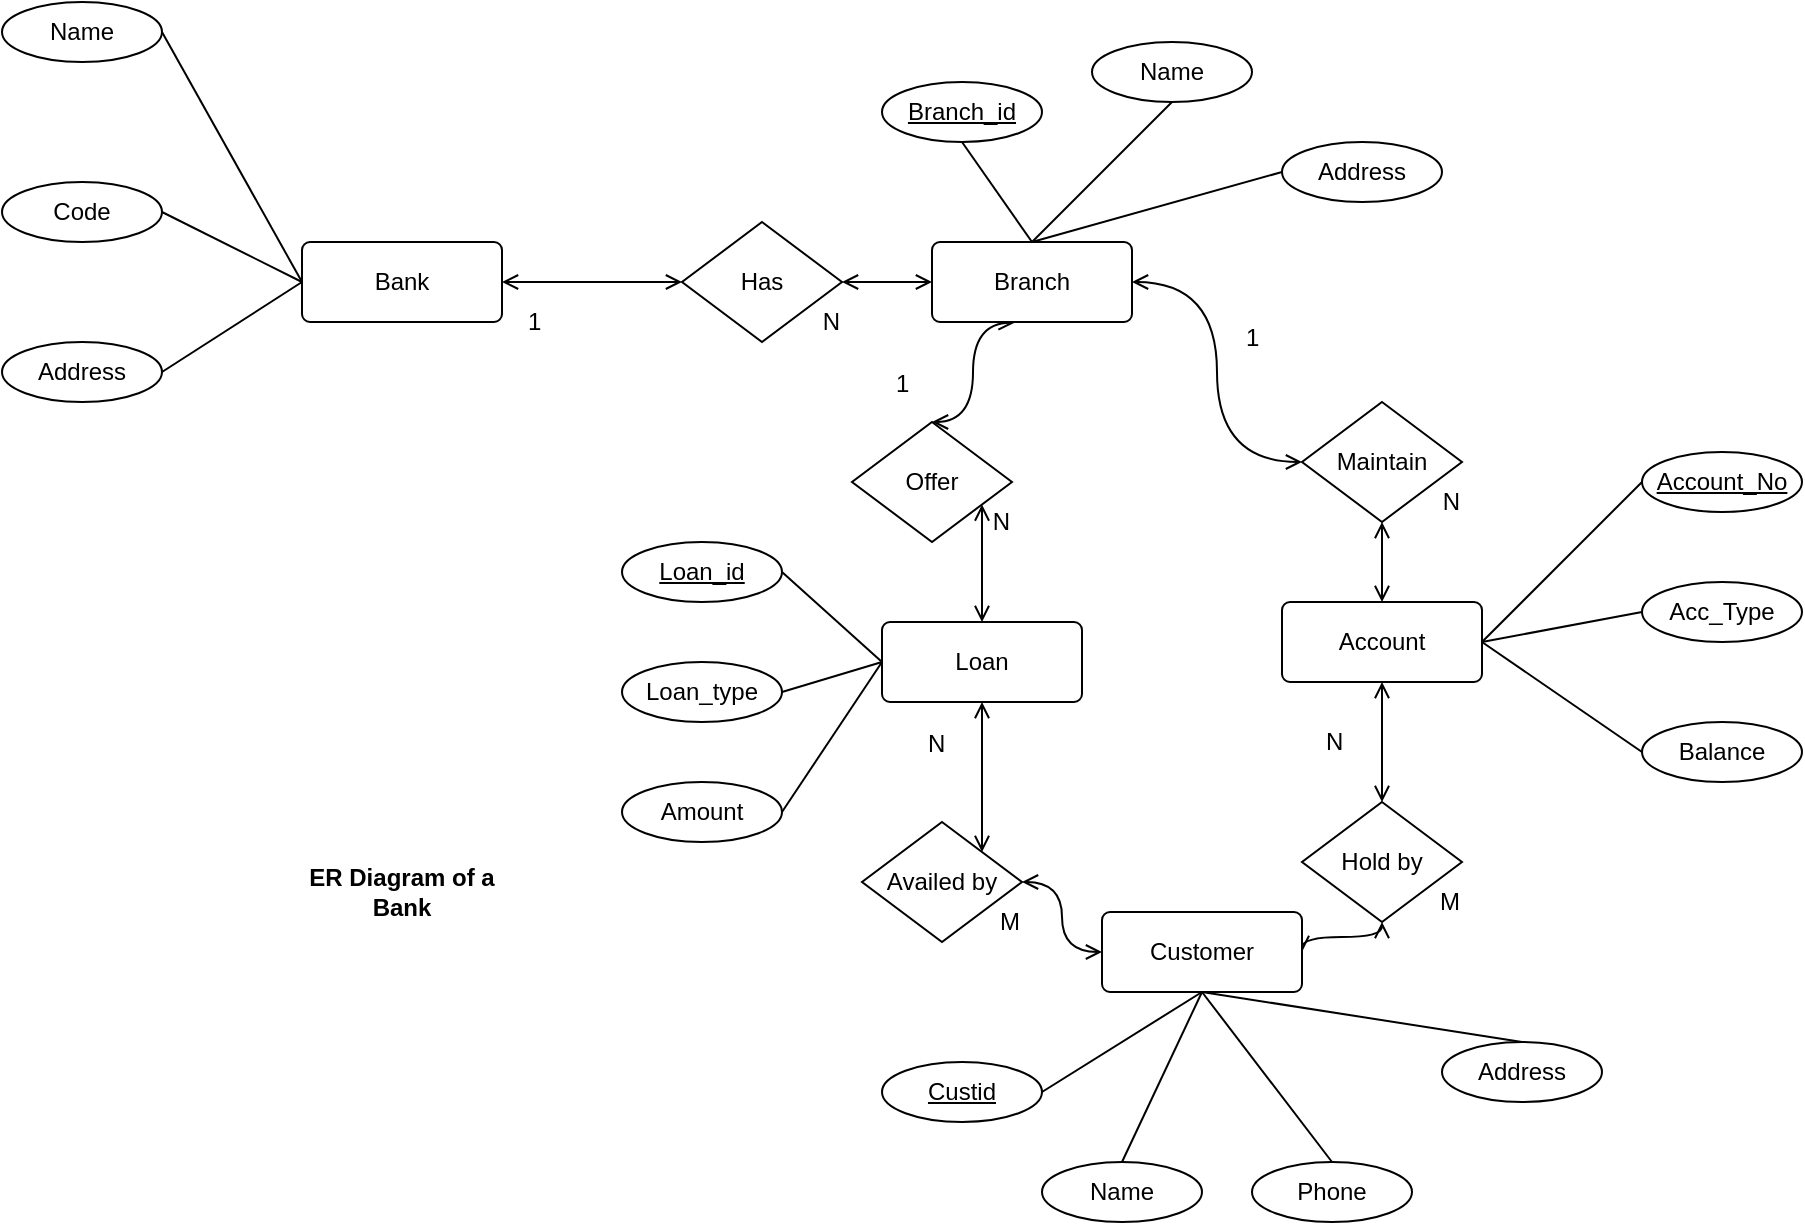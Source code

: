 <mxfile version="28.1.0">
  <diagram id="R2lEEEUBdFMjLlhIrx00" name="Page-1">
    <mxGraphModel dx="2884" dy="1106" grid="1" gridSize="10" guides="1" tooltips="1" connect="1" arrows="1" fold="1" page="1" pageScale="1" pageWidth="850" pageHeight="1100" math="0" shadow="0" extFonts="Permanent Marker^https://fonts.googleapis.com/css?family=Permanent+Marker">
      <root>
        <mxCell id="0" />
        <mxCell id="1" parent="0" />
        <mxCell id="9HaLk-vUKkPJD6GOTPyn-2" value="Name" style="shape=ellipse;whiteSpace=wrap;html=1;" vertex="1" parent="1">
          <mxGeometry x="-40" y="1010" width="80" height="30" as="geometry" />
        </mxCell>
        <mxCell id="9HaLk-vUKkPJD6GOTPyn-3" value="Code" style="shape=ellipse;whiteSpace=wrap;html=1;" vertex="1" parent="1">
          <mxGeometry x="-40" y="1100" width="80" height="30" as="geometry" />
        </mxCell>
        <mxCell id="9HaLk-vUKkPJD6GOTPyn-4" value="Address" style="shape=ellipse;whiteSpace=wrap;html=1;" vertex="1" parent="1">
          <mxGeometry x="-40" y="1180" width="80" height="30" as="geometry" />
        </mxCell>
        <mxCell id="9HaLk-vUKkPJD6GOTPyn-6" value="Branch_id" style="shape=ellipse;whiteSpace=wrap;html=1;fontStyle=4;" vertex="1" parent="1">
          <mxGeometry x="400" y="1050" width="80" height="30" as="geometry" />
        </mxCell>
        <mxCell id="9HaLk-vUKkPJD6GOTPyn-7" value="Name" style="shape=ellipse;whiteSpace=wrap;html=1;" vertex="1" parent="1">
          <mxGeometry x="505" y="1030" width="80" height="30" as="geometry" />
        </mxCell>
        <mxCell id="9HaLk-vUKkPJD6GOTPyn-8" value="Address" style="shape=ellipse;whiteSpace=wrap;html=1;" vertex="1" parent="1">
          <mxGeometry x="600" y="1080" width="80" height="30" as="geometry" />
        </mxCell>
        <mxCell id="9HaLk-vUKkPJD6GOTPyn-9" value="Has" style="rhombus;whiteSpace=wrap;html=1;perimeter=rhombusPerimeter;" vertex="1" parent="1">
          <mxGeometry x="300" y="1120" width="80" height="60" as="geometry" />
        </mxCell>
        <mxCell id="9HaLk-vUKkPJD6GOTPyn-10" value="N" style="resizable=0;html=1;align=right;verticalAlign=bottom;" connectable="0" vertex="1" parent="9HaLk-vUKkPJD6GOTPyn-9">
          <mxGeometry x="1" y="1" relative="1" as="geometry">
            <mxPoint x="-1" y="-2" as="offset" />
          </mxGeometry>
        </mxCell>
        <mxCell id="9HaLk-vUKkPJD6GOTPyn-11" value="1" style="resizable=0;html=1;align=left;verticalAlign=bottom;" connectable="0" vertex="1" parent="9HaLk-vUKkPJD6GOTPyn-9">
          <mxGeometry x="-1" y="1" relative="1" as="geometry">
            <mxPoint x="1" y="-2" as="offset" />
          </mxGeometry>
        </mxCell>
        <mxCell id="9HaLk-vUKkPJD6GOTPyn-13" value="Loan_id" style="shape=ellipse;whiteSpace=wrap;html=1;fontStyle=4;" vertex="1" parent="1">
          <mxGeometry x="270" y="1280" width="80" height="30" as="geometry" />
        </mxCell>
        <mxCell id="9HaLk-vUKkPJD6GOTPyn-14" value="Loan_type" style="shape=ellipse;whiteSpace=wrap;html=1;" vertex="1" parent="1">
          <mxGeometry x="270" y="1340" width="80" height="30" as="geometry" />
        </mxCell>
        <mxCell id="9HaLk-vUKkPJD6GOTPyn-15" value="Amount" style="shape=ellipse;whiteSpace=wrap;html=1;" vertex="1" parent="1">
          <mxGeometry x="270" y="1400" width="80" height="30" as="geometry" />
        </mxCell>
        <mxCell id="9HaLk-vUKkPJD6GOTPyn-16" value="Offer" style="rhombus;whiteSpace=wrap;html=1;perimeter=rhombusPerimeter;" vertex="1" parent="1">
          <mxGeometry x="385" y="1220" width="80" height="60" as="geometry" />
        </mxCell>
        <mxCell id="9HaLk-vUKkPJD6GOTPyn-17" value="N" style="resizable=0;html=1;align=right;verticalAlign=bottom;" connectable="0" vertex="1" parent="9HaLk-vUKkPJD6GOTPyn-16">
          <mxGeometry x="1" y="1" relative="1" as="geometry">
            <mxPoint x="-1" y="-2" as="offset" />
          </mxGeometry>
        </mxCell>
        <mxCell id="9HaLk-vUKkPJD6GOTPyn-18" value="1" style="resizable=0;html=1;align=left;verticalAlign=bottom;" connectable="0" vertex="1" parent="9HaLk-vUKkPJD6GOTPyn-16">
          <mxGeometry x="-1" y="1" relative="1" as="geometry">
            <mxPoint x="100" y="-71" as="offset" />
          </mxGeometry>
        </mxCell>
        <mxCell id="9HaLk-vUKkPJD6GOTPyn-20" value="Account_No" style="shape=ellipse;whiteSpace=wrap;html=1;fontStyle=4;" vertex="1" parent="1">
          <mxGeometry x="780" y="1235" width="80" height="30" as="geometry" />
        </mxCell>
        <mxCell id="9HaLk-vUKkPJD6GOTPyn-21" value="Acc_Type" style="shape=ellipse;whiteSpace=wrap;html=1;" vertex="1" parent="1">
          <mxGeometry x="780" y="1300" width="80" height="30" as="geometry" />
        </mxCell>
        <mxCell id="9HaLk-vUKkPJD6GOTPyn-22" value="Balance" style="shape=ellipse;whiteSpace=wrap;html=1;" vertex="1" parent="1">
          <mxGeometry x="780" y="1370" width="80" height="30" as="geometry" />
        </mxCell>
        <mxCell id="9HaLk-vUKkPJD6GOTPyn-23" value="Maintain" style="rhombus;whiteSpace=wrap;html=1;perimeter=rhombusPerimeter;" vertex="1" parent="1">
          <mxGeometry x="610" y="1210" width="80" height="60" as="geometry" />
        </mxCell>
        <mxCell id="9HaLk-vUKkPJD6GOTPyn-24" value="N" style="resizable=0;html=1;align=right;verticalAlign=bottom;" connectable="0" vertex="1" parent="9HaLk-vUKkPJD6GOTPyn-23">
          <mxGeometry x="1" y="1" relative="1" as="geometry">
            <mxPoint x="-1" y="-2" as="offset" />
          </mxGeometry>
        </mxCell>
        <mxCell id="9HaLk-vUKkPJD6GOTPyn-25" value="1" style="resizable=0;html=1;align=left;verticalAlign=bottom;" connectable="0" vertex="1" parent="9HaLk-vUKkPJD6GOTPyn-23">
          <mxGeometry x="-1" y="1" relative="1" as="geometry">
            <mxPoint x="50" y="-84" as="offset" />
          </mxGeometry>
        </mxCell>
        <mxCell id="9HaLk-vUKkPJD6GOTPyn-27" value="Custid" style="shape=ellipse;whiteSpace=wrap;html=1;fontStyle=4;" vertex="1" parent="1">
          <mxGeometry x="400" y="1540" width="80" height="30" as="geometry" />
        </mxCell>
        <mxCell id="9HaLk-vUKkPJD6GOTPyn-28" value="Name" style="shape=ellipse;whiteSpace=wrap;html=1;" vertex="1" parent="1">
          <mxGeometry x="480" y="1590" width="80" height="30" as="geometry" />
        </mxCell>
        <mxCell id="9HaLk-vUKkPJD6GOTPyn-29" value="Phone" style="shape=ellipse;whiteSpace=wrap;html=1;" vertex="1" parent="1">
          <mxGeometry x="585" y="1590" width="80" height="30" as="geometry" />
        </mxCell>
        <mxCell id="9HaLk-vUKkPJD6GOTPyn-30" value="Address" style="shape=ellipse;whiteSpace=wrap;html=1;" vertex="1" parent="1">
          <mxGeometry x="680" y="1530" width="80" height="30" as="geometry" />
        </mxCell>
        <mxCell id="9HaLk-vUKkPJD6GOTPyn-31" value="Availed by" style="rhombus;whiteSpace=wrap;html=1;perimeter=rhombusPerimeter;" vertex="1" parent="1">
          <mxGeometry x="390" y="1420" width="80" height="60" as="geometry" />
        </mxCell>
        <mxCell id="9HaLk-vUKkPJD6GOTPyn-32" value="M" style="resizable=0;html=1;align=right;verticalAlign=bottom;" connectable="0" vertex="1" parent="9HaLk-vUKkPJD6GOTPyn-31">
          <mxGeometry x="1" y="1" relative="1" as="geometry">
            <mxPoint x="-1" y="-2" as="offset" />
          </mxGeometry>
        </mxCell>
        <mxCell id="9HaLk-vUKkPJD6GOTPyn-33" value="N" style="resizable=0;html=1;align=left;verticalAlign=bottom;" connectable="0" vertex="1" parent="9HaLk-vUKkPJD6GOTPyn-31">
          <mxGeometry x="-1" y="1" relative="1" as="geometry">
            <mxPoint x="111" y="-91" as="offset" />
          </mxGeometry>
        </mxCell>
        <mxCell id="9HaLk-vUKkPJD6GOTPyn-34" value="Hold by" style="rhombus;whiteSpace=wrap;html=1;perimeter=rhombusPerimeter;" vertex="1" parent="1">
          <mxGeometry x="610" y="1410" width="80" height="60" as="geometry" />
        </mxCell>
        <mxCell id="9HaLk-vUKkPJD6GOTPyn-35" value="M" style="resizable=0;html=1;align=right;verticalAlign=bottom;" connectable="0" vertex="1" parent="9HaLk-vUKkPJD6GOTPyn-34">
          <mxGeometry x="1" y="1" relative="1" as="geometry">
            <mxPoint x="-1" y="-2" as="offset" />
          </mxGeometry>
        </mxCell>
        <mxCell id="9HaLk-vUKkPJD6GOTPyn-36" value="N" style="resizable=0;html=1;align=left;verticalAlign=bottom;" connectable="0" vertex="1" parent="9HaLk-vUKkPJD6GOTPyn-34">
          <mxGeometry x="-1" y="1" relative="1" as="geometry">
            <mxPoint x="90" y="-82" as="offset" />
          </mxGeometry>
        </mxCell>
        <mxCell id="9HaLk-vUKkPJD6GOTPyn-37" value="ER Diagram of a Bank" style="text;html=1;align=center;verticalAlign=middle;whiteSpace=wrap;rounded=0;fontStyle=1;" vertex="1" parent="1">
          <mxGeometry x="100" y="1440" width="120" height="30" as="geometry" />
        </mxCell>
        <mxCell id="9HaLk-vUKkPJD6GOTPyn-38" style="edgeStyle=elbowEdgeStyle;elbow=horizontal;startArrow=open;endArrow=open;html=1;curved=1;exitX=1;exitY=0.5;exitDx=0;exitDy=0;" edge="1" parent="1" source="9HaLk-vUKkPJD6GOTPyn-70" target="9HaLk-vUKkPJD6GOTPyn-9">
          <mxGeometry relative="1" as="geometry">
            <mxPoint x="250" y="1140" as="sourcePoint" />
          </mxGeometry>
        </mxCell>
        <mxCell id="9HaLk-vUKkPJD6GOTPyn-39" style="edgeStyle=elbowEdgeStyle;elbow=horizontal;startArrow=open;endArrow=open;html=1;curved=1;entryX=0;entryY=0.5;entryDx=0;entryDy=0;" edge="1" parent="1" source="9HaLk-vUKkPJD6GOTPyn-9" target="9HaLk-vUKkPJD6GOTPyn-71">
          <mxGeometry relative="1" as="geometry">
            <mxPoint x="400" y="1140" as="targetPoint" />
          </mxGeometry>
        </mxCell>
        <mxCell id="9HaLk-vUKkPJD6GOTPyn-40" style="edgeStyle=elbowEdgeStyle;elbow=horizontal;startArrow=open;endArrow=open;html=1;curved=1;exitX=0.413;exitY=1.008;exitDx=0;exitDy=0;exitPerimeter=0;entryX=0.5;entryY=0;entryDx=0;entryDy=0;" edge="1" parent="1" source="9HaLk-vUKkPJD6GOTPyn-71" target="9HaLk-vUKkPJD6GOTPyn-16">
          <mxGeometry relative="1" as="geometry">
            <mxPoint x="450" y="1190" as="sourcePoint" />
          </mxGeometry>
        </mxCell>
        <mxCell id="9HaLk-vUKkPJD6GOTPyn-41" style="edgeStyle=elbowEdgeStyle;elbow=horizontal;startArrow=open;endArrow=open;html=1;curved=1;entryX=0.5;entryY=0;entryDx=0;entryDy=0;" edge="1" parent="1" source="9HaLk-vUKkPJD6GOTPyn-16" target="9HaLk-vUKkPJD6GOTPyn-72">
          <mxGeometry relative="1" as="geometry">
            <mxPoint x="450" y="1290" as="targetPoint" />
          </mxGeometry>
        </mxCell>
        <mxCell id="9HaLk-vUKkPJD6GOTPyn-42" style="edgeStyle=elbowEdgeStyle;elbow=horizontal;startArrow=open;endArrow=open;html=1;curved=1;exitX=1;exitY=0.5;exitDx=0;exitDy=0;" edge="1" parent="1" source="9HaLk-vUKkPJD6GOTPyn-71" target="9HaLk-vUKkPJD6GOTPyn-23">
          <mxGeometry relative="1" as="geometry">
            <mxPoint x="500" y="1140" as="sourcePoint" />
          </mxGeometry>
        </mxCell>
        <mxCell id="9HaLk-vUKkPJD6GOTPyn-43" style="edgeStyle=elbowEdgeStyle;elbow=horizontal;startArrow=open;endArrow=open;html=1;curved=1;entryX=0.5;entryY=0;entryDx=0;entryDy=0;" edge="1" parent="1" source="9HaLk-vUKkPJD6GOTPyn-23" target="9HaLk-vUKkPJD6GOTPyn-73">
          <mxGeometry relative="1" as="geometry">
            <mxPoint x="650" y="1290" as="targetPoint" />
          </mxGeometry>
        </mxCell>
        <mxCell id="9HaLk-vUKkPJD6GOTPyn-44" style="edgeStyle=elbowEdgeStyle;elbow=horizontal;startArrow=open;endArrow=open;html=1;curved=1;exitX=0.5;exitY=1;exitDx=0;exitDy=0;" edge="1" parent="1" source="9HaLk-vUKkPJD6GOTPyn-72" target="9HaLk-vUKkPJD6GOTPyn-31">
          <mxGeometry relative="1" as="geometry">
            <mxPoint x="450" y="1390" as="sourcePoint" />
          </mxGeometry>
        </mxCell>
        <mxCell id="9HaLk-vUKkPJD6GOTPyn-45" style="edgeStyle=elbowEdgeStyle;elbow=horizontal;startArrow=open;endArrow=open;html=1;curved=1;entryX=0;entryY=0.5;entryDx=0;entryDy=0;" edge="1" parent="1" source="9HaLk-vUKkPJD6GOTPyn-31" target="9HaLk-vUKkPJD6GOTPyn-74">
          <mxGeometry relative="1" as="geometry">
            <mxPoint x="500" y="1540" as="targetPoint" />
          </mxGeometry>
        </mxCell>
        <mxCell id="9HaLk-vUKkPJD6GOTPyn-46" style="edgeStyle=elbowEdgeStyle;elbow=horizontal;startArrow=open;endArrow=open;html=1;curved=1;exitX=0.5;exitY=1;exitDx=0;exitDy=0;" edge="1" parent="1" source="9HaLk-vUKkPJD6GOTPyn-73" target="9HaLk-vUKkPJD6GOTPyn-34">
          <mxGeometry relative="1" as="geometry">
            <mxPoint x="650" y="1390" as="sourcePoint" />
          </mxGeometry>
        </mxCell>
        <mxCell id="9HaLk-vUKkPJD6GOTPyn-47" style="edgeStyle=elbowEdgeStyle;elbow=horizontal;startArrow=open;endArrow=open;html=1;curved=1;entryX=1;entryY=0.5;entryDx=0;entryDy=0;" edge="1" parent="1" source="9HaLk-vUKkPJD6GOTPyn-34" target="9HaLk-vUKkPJD6GOTPyn-74">
          <mxGeometry relative="1" as="geometry">
            <mxPoint x="600" y="1540" as="targetPoint" />
          </mxGeometry>
        </mxCell>
        <mxCell id="9HaLk-vUKkPJD6GOTPyn-70" value="Bank" style="rounded=1;arcSize=10;whiteSpace=wrap;html=1;align=center;" vertex="1" parent="1">
          <mxGeometry x="110" y="1130" width="100" height="40" as="geometry" />
        </mxCell>
        <mxCell id="9HaLk-vUKkPJD6GOTPyn-71" value="Branch" style="rounded=1;arcSize=10;whiteSpace=wrap;html=1;align=center;" vertex="1" parent="1">
          <mxGeometry x="425" y="1130" width="100" height="40" as="geometry" />
        </mxCell>
        <mxCell id="9HaLk-vUKkPJD6GOTPyn-72" value="Loan" style="rounded=1;arcSize=10;whiteSpace=wrap;html=1;align=center;" vertex="1" parent="1">
          <mxGeometry x="400" y="1320" width="100" height="40" as="geometry" />
        </mxCell>
        <mxCell id="9HaLk-vUKkPJD6GOTPyn-73" value="Account" style="rounded=1;arcSize=10;whiteSpace=wrap;html=1;align=center;" vertex="1" parent="1">
          <mxGeometry x="600" y="1310" width="100" height="40" as="geometry" />
        </mxCell>
        <mxCell id="9HaLk-vUKkPJD6GOTPyn-74" value="Customer" style="rounded=1;arcSize=10;whiteSpace=wrap;html=1;align=center;" vertex="1" parent="1">
          <mxGeometry x="510" y="1465" width="100" height="40" as="geometry" />
        </mxCell>
        <mxCell id="9HaLk-vUKkPJD6GOTPyn-75" value="" style="endArrow=none;html=1;rounded=0;exitX=1;exitY=0.5;exitDx=0;exitDy=0;entryX=0;entryY=0.5;entryDx=0;entryDy=0;" edge="1" parent="1" source="9HaLk-vUKkPJD6GOTPyn-3" target="9HaLk-vUKkPJD6GOTPyn-70">
          <mxGeometry width="50" height="50" relative="1" as="geometry">
            <mxPoint x="250" y="1230" as="sourcePoint" />
            <mxPoint x="300" y="1180" as="targetPoint" />
          </mxGeometry>
        </mxCell>
        <mxCell id="9HaLk-vUKkPJD6GOTPyn-76" value="" style="endArrow=none;html=1;rounded=0;exitX=1;exitY=0.5;exitDx=0;exitDy=0;entryX=0;entryY=0.5;entryDx=0;entryDy=0;" edge="1" parent="1" source="9HaLk-vUKkPJD6GOTPyn-2" target="9HaLk-vUKkPJD6GOTPyn-70">
          <mxGeometry width="50" height="50" relative="1" as="geometry">
            <mxPoint x="80" y="1130" as="sourcePoint" />
            <mxPoint x="150" y="1165" as="targetPoint" />
          </mxGeometry>
        </mxCell>
        <mxCell id="9HaLk-vUKkPJD6GOTPyn-77" value="" style="endArrow=none;html=1;rounded=0;exitX=1;exitY=0.5;exitDx=0;exitDy=0;entryX=0;entryY=0.5;entryDx=0;entryDy=0;" edge="1" parent="1" source="9HaLk-vUKkPJD6GOTPyn-4" target="9HaLk-vUKkPJD6GOTPyn-70">
          <mxGeometry width="50" height="50" relative="1" as="geometry">
            <mxPoint x="80" y="1200" as="sourcePoint" />
            <mxPoint x="150" y="1235" as="targetPoint" />
          </mxGeometry>
        </mxCell>
        <mxCell id="9HaLk-vUKkPJD6GOTPyn-78" value="" style="endArrow=none;html=1;rounded=0;exitX=0.5;exitY=1;exitDx=0;exitDy=0;entryX=0.5;entryY=0;entryDx=0;entryDy=0;" edge="1" parent="1" source="9HaLk-vUKkPJD6GOTPyn-6" target="9HaLk-vUKkPJD6GOTPyn-71">
          <mxGeometry width="50" height="50" relative="1" as="geometry">
            <mxPoint x="290" y="1250" as="sourcePoint" />
            <mxPoint x="360" y="1285" as="targetPoint" />
          </mxGeometry>
        </mxCell>
        <mxCell id="9HaLk-vUKkPJD6GOTPyn-79" value="" style="endArrow=none;html=1;rounded=0;exitX=0.5;exitY=1;exitDx=0;exitDy=0;entryX=0.5;entryY=0;entryDx=0;entryDy=0;" edge="1" parent="1" source="9HaLk-vUKkPJD6GOTPyn-7" target="9HaLk-vUKkPJD6GOTPyn-71">
          <mxGeometry width="50" height="50" relative="1" as="geometry">
            <mxPoint x="450" y="1100" as="sourcePoint" />
            <mxPoint x="485" y="1150" as="targetPoint" />
          </mxGeometry>
        </mxCell>
        <mxCell id="9HaLk-vUKkPJD6GOTPyn-80" value="" style="endArrow=none;html=1;rounded=0;exitX=0;exitY=0.5;exitDx=0;exitDy=0;entryX=0.5;entryY=0;entryDx=0;entryDy=0;" edge="1" parent="1" source="9HaLk-vUKkPJD6GOTPyn-8" target="9HaLk-vUKkPJD6GOTPyn-71">
          <mxGeometry width="50" height="50" relative="1" as="geometry">
            <mxPoint x="520" y="1110" as="sourcePoint" />
            <mxPoint x="555" y="1160" as="targetPoint" />
          </mxGeometry>
        </mxCell>
        <mxCell id="9HaLk-vUKkPJD6GOTPyn-81" value="" style="endArrow=none;html=1;rounded=0;exitX=1;exitY=0.5;exitDx=0;exitDy=0;entryX=0;entryY=0.5;entryDx=0;entryDy=0;" edge="1" parent="1" source="9HaLk-vUKkPJD6GOTPyn-73" target="9HaLk-vUKkPJD6GOTPyn-20">
          <mxGeometry width="50" height="50" relative="1" as="geometry">
            <mxPoint x="670" y="1250" as="sourcePoint" />
            <mxPoint x="705" y="1300" as="targetPoint" />
          </mxGeometry>
        </mxCell>
        <mxCell id="9HaLk-vUKkPJD6GOTPyn-83" value="" style="endArrow=none;html=1;rounded=0;exitX=1;exitY=0.5;exitDx=0;exitDy=0;entryX=0;entryY=0.5;entryDx=0;entryDy=0;" edge="1" parent="1" source="9HaLk-vUKkPJD6GOTPyn-73" target="9HaLk-vUKkPJD6GOTPyn-21">
          <mxGeometry width="50" height="50" relative="1" as="geometry">
            <mxPoint x="690" y="1350" as="sourcePoint" />
            <mxPoint x="725" y="1400" as="targetPoint" />
          </mxGeometry>
        </mxCell>
        <mxCell id="9HaLk-vUKkPJD6GOTPyn-84" value="" style="endArrow=none;html=1;rounded=0;exitX=1;exitY=0.5;exitDx=0;exitDy=0;entryX=0;entryY=0.5;entryDx=0;entryDy=0;" edge="1" parent="1" source="9HaLk-vUKkPJD6GOTPyn-73" target="9HaLk-vUKkPJD6GOTPyn-22">
          <mxGeometry width="50" height="50" relative="1" as="geometry">
            <mxPoint x="770" y="1310" as="sourcePoint" />
            <mxPoint x="805" y="1360" as="targetPoint" />
          </mxGeometry>
        </mxCell>
        <mxCell id="9HaLk-vUKkPJD6GOTPyn-85" value="" style="endArrow=none;html=1;rounded=0;exitX=1;exitY=0.5;exitDx=0;exitDy=0;entryX=0;entryY=0.5;entryDx=0;entryDy=0;" edge="1" parent="1" source="9HaLk-vUKkPJD6GOTPyn-13" target="9HaLk-vUKkPJD6GOTPyn-72">
          <mxGeometry width="50" height="50" relative="1" as="geometry">
            <mxPoint x="280" y="1490" as="sourcePoint" />
            <mxPoint x="315" y="1540" as="targetPoint" />
          </mxGeometry>
        </mxCell>
        <mxCell id="9HaLk-vUKkPJD6GOTPyn-86" value="" style="endArrow=none;html=1;rounded=0;exitX=1;exitY=0.5;exitDx=0;exitDy=0;entryX=0;entryY=0.5;entryDx=0;entryDy=0;" edge="1" parent="1" source="9HaLk-vUKkPJD6GOTPyn-14" target="9HaLk-vUKkPJD6GOTPyn-72">
          <mxGeometry width="50" height="50" relative="1" as="geometry">
            <mxPoint x="110" y="1350" as="sourcePoint" />
            <mxPoint x="145" y="1400" as="targetPoint" />
          </mxGeometry>
        </mxCell>
        <mxCell id="9HaLk-vUKkPJD6GOTPyn-87" value="" style="endArrow=none;html=1;rounded=0;exitX=1;exitY=0.5;exitDx=0;exitDy=0;entryX=0;entryY=0.5;entryDx=0;entryDy=0;" edge="1" parent="1" source="9HaLk-vUKkPJD6GOTPyn-15" target="9HaLk-vUKkPJD6GOTPyn-72">
          <mxGeometry width="50" height="50" relative="1" as="geometry">
            <mxPoint x="100" y="1320" as="sourcePoint" />
            <mxPoint x="135" y="1370" as="targetPoint" />
          </mxGeometry>
        </mxCell>
        <mxCell id="9HaLk-vUKkPJD6GOTPyn-88" value="" style="endArrow=none;html=1;rounded=0;exitX=0.5;exitY=1;exitDx=0;exitDy=0;entryX=1;entryY=0.5;entryDx=0;entryDy=0;" edge="1" parent="1" source="9HaLk-vUKkPJD6GOTPyn-74" target="9HaLk-vUKkPJD6GOTPyn-27">
          <mxGeometry width="50" height="50" relative="1" as="geometry">
            <mxPoint x="540" y="1550" as="sourcePoint" />
            <mxPoint x="575" y="1600" as="targetPoint" />
          </mxGeometry>
        </mxCell>
        <mxCell id="9HaLk-vUKkPJD6GOTPyn-89" value="" style="endArrow=none;html=1;rounded=0;entryX=0.5;entryY=0;entryDx=0;entryDy=0;exitX=0.5;exitY=1;exitDx=0;exitDy=0;" edge="1" parent="1" source="9HaLk-vUKkPJD6GOTPyn-74" target="9HaLk-vUKkPJD6GOTPyn-28">
          <mxGeometry width="50" height="50" relative="1" as="geometry">
            <mxPoint x="560" y="1510" as="sourcePoint" />
            <mxPoint x="515" y="1600" as="targetPoint" />
          </mxGeometry>
        </mxCell>
        <mxCell id="9HaLk-vUKkPJD6GOTPyn-90" value="" style="endArrow=none;html=1;rounded=0;exitX=0.5;exitY=1;exitDx=0;exitDy=0;entryX=0.5;entryY=0;entryDx=0;entryDy=0;" edge="1" parent="1" source="9HaLk-vUKkPJD6GOTPyn-74" target="9HaLk-vUKkPJD6GOTPyn-29">
          <mxGeometry width="50" height="50" relative="1" as="geometry">
            <mxPoint x="820" y="1500" as="sourcePoint" />
            <mxPoint x="855" y="1550" as="targetPoint" />
          </mxGeometry>
        </mxCell>
        <mxCell id="9HaLk-vUKkPJD6GOTPyn-91" value="" style="endArrow=none;html=1;rounded=0;exitX=0.5;exitY=1;exitDx=0;exitDy=0;entryX=0.5;entryY=0;entryDx=0;entryDy=0;" edge="1" parent="1" source="9HaLk-vUKkPJD6GOTPyn-74" target="9HaLk-vUKkPJD6GOTPyn-30">
          <mxGeometry width="50" height="50" relative="1" as="geometry">
            <mxPoint x="840" y="1500" as="sourcePoint" />
            <mxPoint x="875" y="1550" as="targetPoint" />
          </mxGeometry>
        </mxCell>
      </root>
    </mxGraphModel>
  </diagram>
</mxfile>
